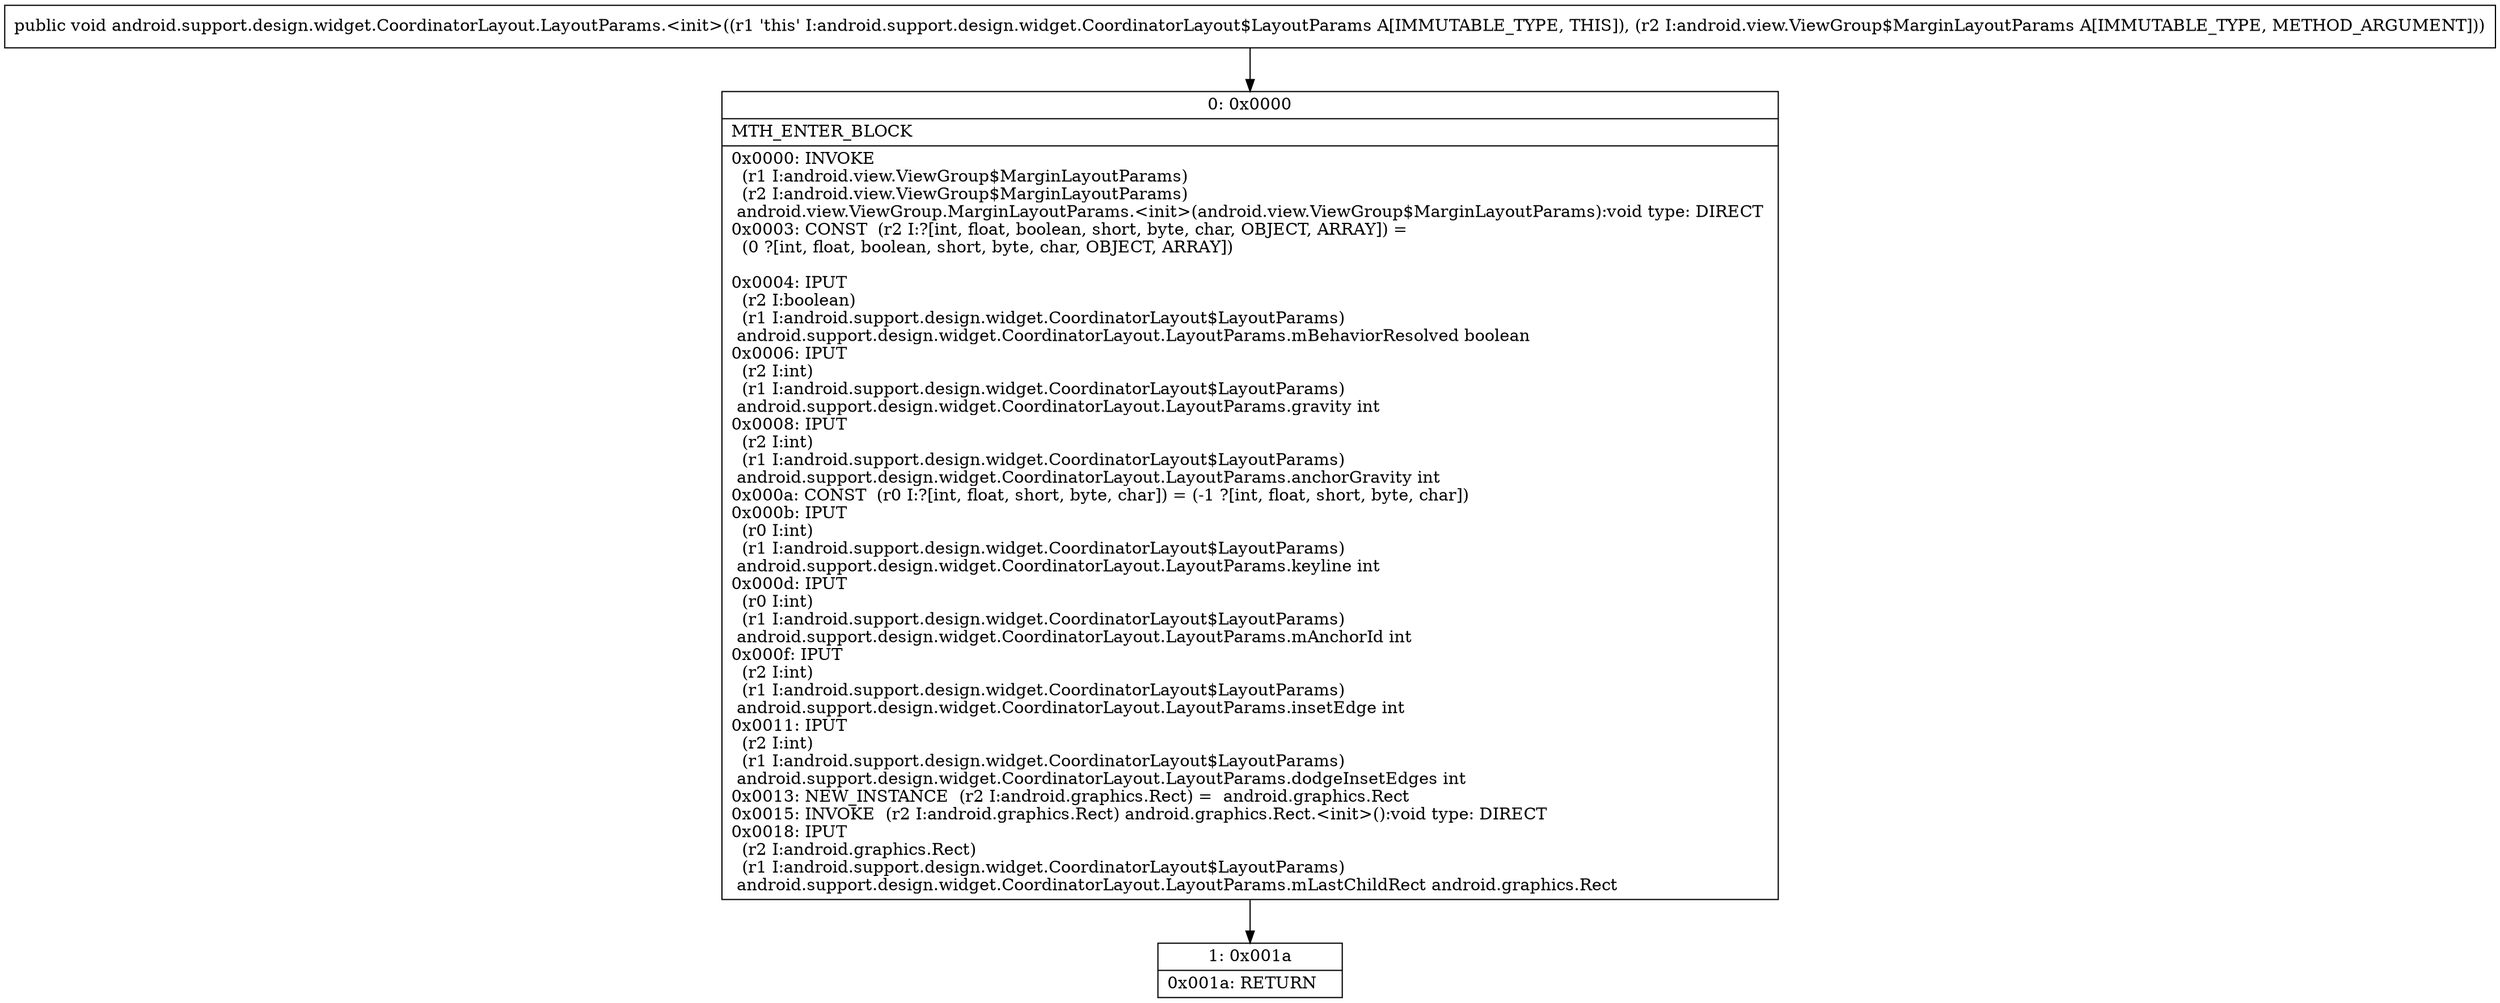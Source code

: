 digraph "CFG forandroid.support.design.widget.CoordinatorLayout.LayoutParams.\<init\>(Landroid\/view\/ViewGroup$MarginLayoutParams;)V" {
Node_0 [shape=record,label="{0\:\ 0x0000|MTH_ENTER_BLOCK\l|0x0000: INVOKE  \l  (r1 I:android.view.ViewGroup$MarginLayoutParams)\l  (r2 I:android.view.ViewGroup$MarginLayoutParams)\l android.view.ViewGroup.MarginLayoutParams.\<init\>(android.view.ViewGroup$MarginLayoutParams):void type: DIRECT \l0x0003: CONST  (r2 I:?[int, float, boolean, short, byte, char, OBJECT, ARRAY]) = \l  (0 ?[int, float, boolean, short, byte, char, OBJECT, ARRAY])\l \l0x0004: IPUT  \l  (r2 I:boolean)\l  (r1 I:android.support.design.widget.CoordinatorLayout$LayoutParams)\l android.support.design.widget.CoordinatorLayout.LayoutParams.mBehaviorResolved boolean \l0x0006: IPUT  \l  (r2 I:int)\l  (r1 I:android.support.design.widget.CoordinatorLayout$LayoutParams)\l android.support.design.widget.CoordinatorLayout.LayoutParams.gravity int \l0x0008: IPUT  \l  (r2 I:int)\l  (r1 I:android.support.design.widget.CoordinatorLayout$LayoutParams)\l android.support.design.widget.CoordinatorLayout.LayoutParams.anchorGravity int \l0x000a: CONST  (r0 I:?[int, float, short, byte, char]) = (\-1 ?[int, float, short, byte, char]) \l0x000b: IPUT  \l  (r0 I:int)\l  (r1 I:android.support.design.widget.CoordinatorLayout$LayoutParams)\l android.support.design.widget.CoordinatorLayout.LayoutParams.keyline int \l0x000d: IPUT  \l  (r0 I:int)\l  (r1 I:android.support.design.widget.CoordinatorLayout$LayoutParams)\l android.support.design.widget.CoordinatorLayout.LayoutParams.mAnchorId int \l0x000f: IPUT  \l  (r2 I:int)\l  (r1 I:android.support.design.widget.CoordinatorLayout$LayoutParams)\l android.support.design.widget.CoordinatorLayout.LayoutParams.insetEdge int \l0x0011: IPUT  \l  (r2 I:int)\l  (r1 I:android.support.design.widget.CoordinatorLayout$LayoutParams)\l android.support.design.widget.CoordinatorLayout.LayoutParams.dodgeInsetEdges int \l0x0013: NEW_INSTANCE  (r2 I:android.graphics.Rect) =  android.graphics.Rect \l0x0015: INVOKE  (r2 I:android.graphics.Rect) android.graphics.Rect.\<init\>():void type: DIRECT \l0x0018: IPUT  \l  (r2 I:android.graphics.Rect)\l  (r1 I:android.support.design.widget.CoordinatorLayout$LayoutParams)\l android.support.design.widget.CoordinatorLayout.LayoutParams.mLastChildRect android.graphics.Rect \l}"];
Node_1 [shape=record,label="{1\:\ 0x001a|0x001a: RETURN   \l}"];
MethodNode[shape=record,label="{public void android.support.design.widget.CoordinatorLayout.LayoutParams.\<init\>((r1 'this' I:android.support.design.widget.CoordinatorLayout$LayoutParams A[IMMUTABLE_TYPE, THIS]), (r2 I:android.view.ViewGroup$MarginLayoutParams A[IMMUTABLE_TYPE, METHOD_ARGUMENT])) }"];
MethodNode -> Node_0;
Node_0 -> Node_1;
}

